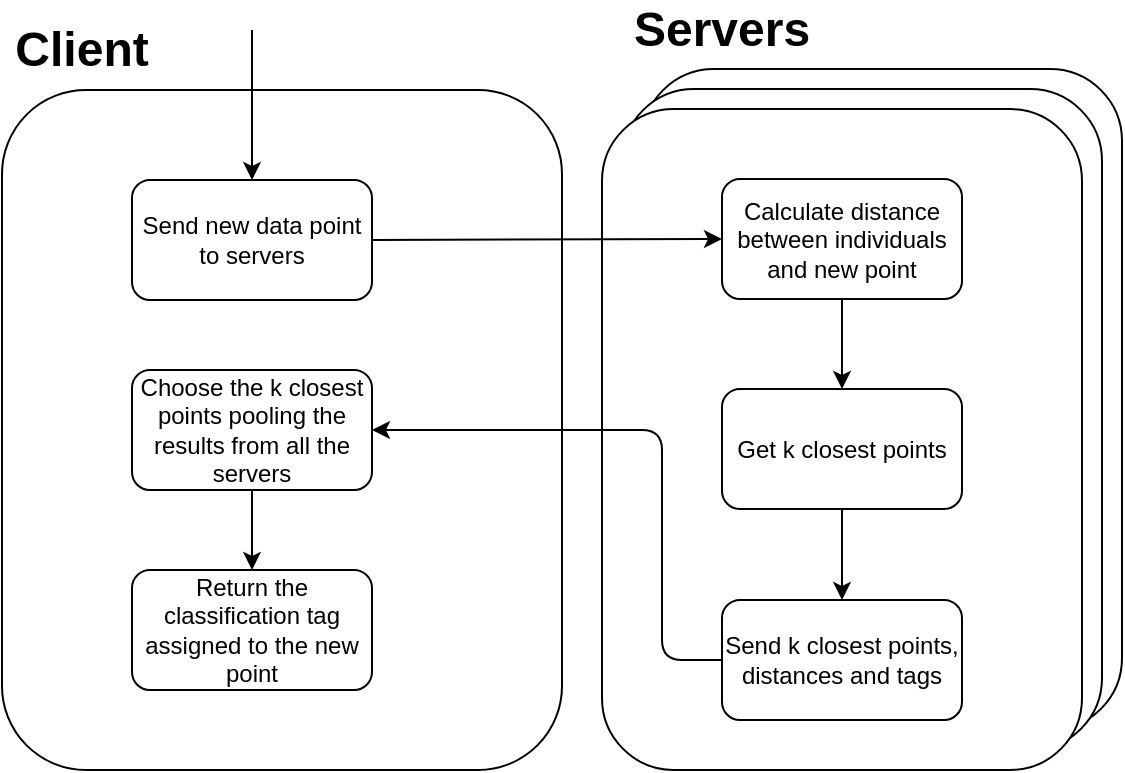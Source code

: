 <mxfile version="13.8.0" type="device"><diagram id="k8USLC-vJ44lHEgBpJyg" name="Page-1"><mxGraphModel dx="1185" dy="614" grid="1" gridSize="10" guides="1" tooltips="1" connect="1" arrows="1" fold="1" page="1" pageScale="1" pageWidth="827" pageHeight="1169" math="0" shadow="0"><root><mxCell id="0"/><mxCell id="1" parent="0"/><mxCell id="S1L8WsRkzmV-gzpqKP15-22" value="" style="rounded=1;whiteSpace=wrap;html=1;" vertex="1" parent="1"><mxGeometry x="490" y="319.5" width="240" height="330.5" as="geometry"/></mxCell><mxCell id="S1L8WsRkzmV-gzpqKP15-21" value="" style="rounded=1;whiteSpace=wrap;html=1;" vertex="1" parent="1"><mxGeometry x="480" y="329.5" width="240" height="330.5" as="geometry"/></mxCell><mxCell id="S1L8WsRkzmV-gzpqKP15-20" value="" style="rounded=1;whiteSpace=wrap;html=1;" vertex="1" parent="1"><mxGeometry x="470" y="339.5" width="240" height="330.5" as="geometry"/></mxCell><mxCell id="S1L8WsRkzmV-gzpqKP15-1" value="" style="rounded=1;whiteSpace=wrap;html=1;" vertex="1" parent="1"><mxGeometry x="170" y="330" width="280" height="340" as="geometry"/></mxCell><mxCell id="S1L8WsRkzmV-gzpqKP15-6" value="Send new data point to servers" style="whiteSpace=wrap;html=1;rounded=1;" vertex="1" parent="1"><mxGeometry x="235" y="375" width="120" height="60" as="geometry"/></mxCell><mxCell id="S1L8WsRkzmV-gzpqKP15-15" value="" style="edgeStyle=orthogonalEdgeStyle;rounded=0;orthogonalLoop=1;jettySize=auto;html=1;" edge="1" parent="1" source="S1L8WsRkzmV-gzpqKP15-13" target="S1L8WsRkzmV-gzpqKP15-14"><mxGeometry relative="1" as="geometry"/></mxCell><mxCell id="S1L8WsRkzmV-gzpqKP15-13" value="Calculate distance between individuals and new point" style="rounded=1;whiteSpace=wrap;html=1;" vertex="1" parent="1"><mxGeometry x="530" y="374.5" width="120" height="60" as="geometry"/></mxCell><mxCell id="S1L8WsRkzmV-gzpqKP15-17" value="" style="edgeStyle=orthogonalEdgeStyle;rounded=0;orthogonalLoop=1;jettySize=auto;html=1;entryX=0.5;entryY=0;entryDx=0;entryDy=0;" edge="1" parent="1" source="S1L8WsRkzmV-gzpqKP15-14" target="S1L8WsRkzmV-gzpqKP15-18"><mxGeometry relative="1" as="geometry"><mxPoint x="590" y="584" as="targetPoint"/></mxGeometry></mxCell><mxCell id="S1L8WsRkzmV-gzpqKP15-14" value="Get k closest points" style="whiteSpace=wrap;html=1;rounded=1;" vertex="1" parent="1"><mxGeometry x="530" y="479.5" width="120" height="60" as="geometry"/></mxCell><mxCell id="S1L8WsRkzmV-gzpqKP15-18" value="Send k closest points, distances and tags" style="whiteSpace=wrap;html=1;rounded=1;" vertex="1" parent="1"><mxGeometry x="530" y="585" width="120" height="60" as="geometry"/></mxCell><mxCell id="S1L8WsRkzmV-gzpqKP15-23" value="" style="endArrow=classic;html=1;exitX=1;exitY=0.5;exitDx=0;exitDy=0;entryX=0;entryY=0.5;entryDx=0;entryDy=0;" edge="1" parent="1" source="S1L8WsRkzmV-gzpqKP15-6" target="S1L8WsRkzmV-gzpqKP15-13"><mxGeometry width="50" height="50" relative="1" as="geometry"><mxPoint x="740" y="570" as="sourcePoint"/><mxPoint x="790" y="520" as="targetPoint"/></mxGeometry></mxCell><mxCell id="S1L8WsRkzmV-gzpqKP15-27" value="" style="edgeStyle=orthogonalEdgeStyle;rounded=0;orthogonalLoop=1;jettySize=auto;html=1;entryX=0.5;entryY=0;entryDx=0;entryDy=0;" edge="1" parent="1" source="S1L8WsRkzmV-gzpqKP15-25" target="S1L8WsRkzmV-gzpqKP15-40"><mxGeometry relative="1" as="geometry"><mxPoint x="295" y="570" as="targetPoint"/></mxGeometry></mxCell><mxCell id="S1L8WsRkzmV-gzpqKP15-25" value="Choose the k closest points pooling the results from all the servers" style="rounded=1;whiteSpace=wrap;html=1;" vertex="1" parent="1"><mxGeometry x="235" y="470" width="120" height="60" as="geometry"/></mxCell><mxCell id="S1L8WsRkzmV-gzpqKP15-26" value="" style="endArrow=classic;html=1;entryX=1;entryY=0.5;entryDx=0;entryDy=0;exitX=0;exitY=0.5;exitDx=0;exitDy=0;" edge="1" parent="1" source="S1L8WsRkzmV-gzpqKP15-18" target="S1L8WsRkzmV-gzpqKP15-25"><mxGeometry width="50" height="50" relative="1" as="geometry"><mxPoint x="740" y="530" as="sourcePoint"/><mxPoint x="790" y="480" as="targetPoint"/><Array as="points"><mxPoint x="500" y="615"/><mxPoint x="500" y="500"/></Array></mxGeometry></mxCell><mxCell id="S1L8WsRkzmV-gzpqKP15-40" value="Return the classification tag assigned to the new point" style="rounded=1;whiteSpace=wrap;html=1;" vertex="1" parent="1"><mxGeometry x="235" y="570" width="120" height="60" as="geometry"/></mxCell><mxCell id="S1L8WsRkzmV-gzpqKP15-45" value="&lt;b&gt;&lt;font style=&quot;font-size: 24px&quot;&gt;Servers&lt;/font&gt;&lt;/b&gt;" style="text;html=1;strokeColor=none;fillColor=none;align=center;verticalAlign=middle;whiteSpace=wrap;rounded=0;" vertex="1" parent="1"><mxGeometry x="510" y="289.5" width="40" height="20" as="geometry"/></mxCell><mxCell id="S1L8WsRkzmV-gzpqKP15-47" value="" style="endArrow=classic;html=1;entryX=0.5;entryY=0;entryDx=0;entryDy=0;" edge="1" parent="1" target="S1L8WsRkzmV-gzpqKP15-6"><mxGeometry width="50" height="50" relative="1" as="geometry"><mxPoint x="295" y="300" as="sourcePoint"/><mxPoint x="560" y="210" as="targetPoint"/></mxGeometry></mxCell><mxCell id="S1L8WsRkzmV-gzpqKP15-48" value="&lt;b&gt;&lt;font style=&quot;font-size: 24px&quot;&gt;Client&lt;/font&gt;&lt;/b&gt;" style="text;html=1;strokeColor=none;fillColor=none;align=center;verticalAlign=middle;whiteSpace=wrap;rounded=0;" vertex="1" parent="1"><mxGeometry x="190" y="299.5" width="40" height="20" as="geometry"/></mxCell></root></mxGraphModel></diagram></mxfile>